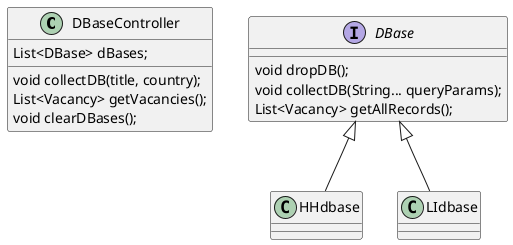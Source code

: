 @startuml


class DBaseController {
    List<DBase> dBases;

    void collectDB(title, country);
    List<Vacancy> getVacancies();
    void clearDBases();
}

interface DBase {
    void dropDB();
    void collectDB(String... queryParams);
    List<Vacancy> getAllRecords();
}

class HHdbase
class LIdbase

DBase <|-- HHdbase
DBase <|-- LIdbase

@enduml